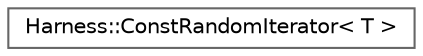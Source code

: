 digraph "类继承关系图"
{
 // LATEX_PDF_SIZE
  bgcolor="transparent";
  edge [fontname=Helvetica,fontsize=10,labelfontname=Helvetica,labelfontsize=10];
  node [fontname=Helvetica,fontsize=10,shape=box,height=0.2,width=0.4];
  rankdir="LR";
  Node0 [id="Node000000",label="Harness::ConstRandomIterator\< T \>",height=0.2,width=0.4,color="grey40", fillcolor="white", style="filled",URL="$class_harness_1_1_const_random_iterator.html",tooltip=" "];
}
